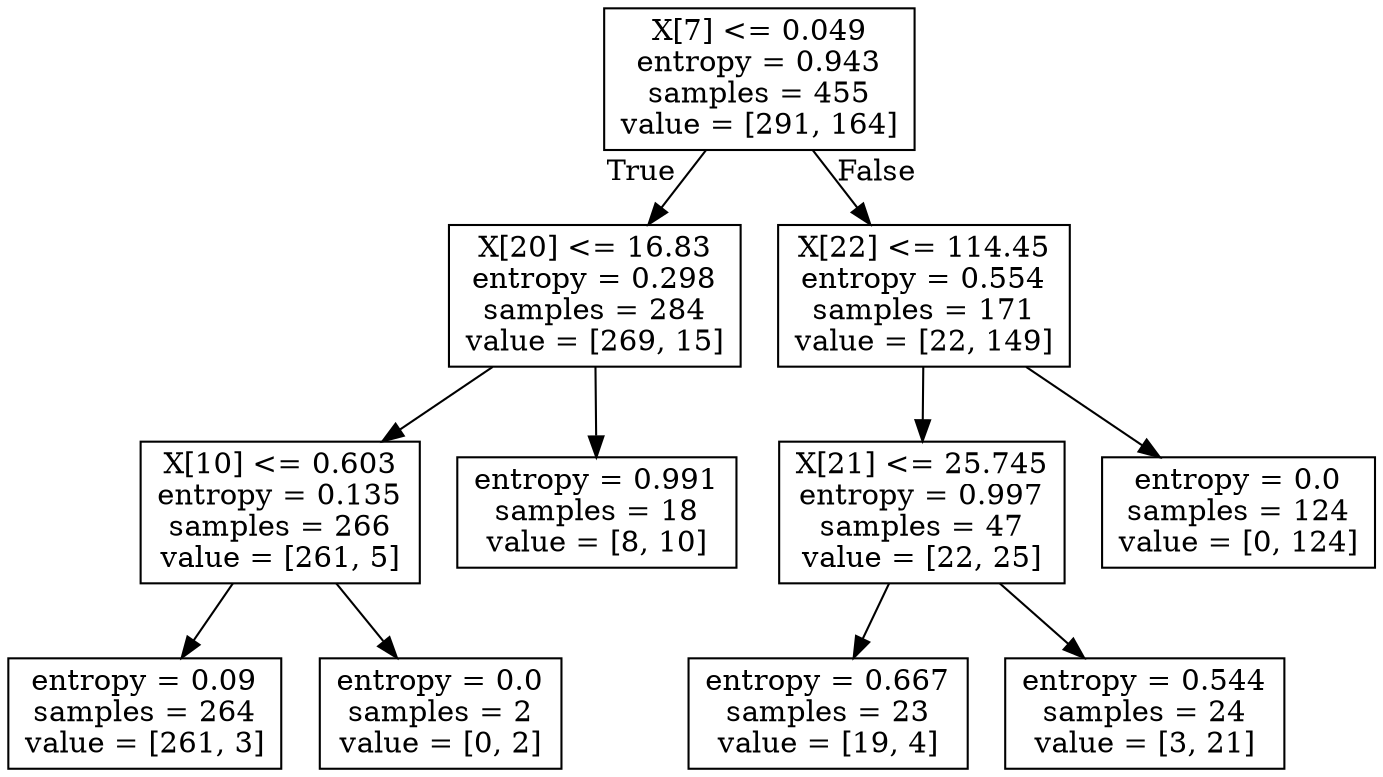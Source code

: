 digraph Tree {
node [shape=box] ;
0 [label="X[7] <= 0.049\nentropy = 0.943\nsamples = 455\nvalue = [291, 164]"] ;
1 [label="X[20] <= 16.83\nentropy = 0.298\nsamples = 284\nvalue = [269, 15]"] ;
0 -> 1 [labeldistance=2.5, labelangle=45, headlabel="True"] ;
2 [label="X[10] <= 0.603\nentropy = 0.135\nsamples = 266\nvalue = [261, 5]"] ;
1 -> 2 ;
3 [label="entropy = 0.09\nsamples = 264\nvalue = [261, 3]"] ;
2 -> 3 ;
4 [label="entropy = 0.0\nsamples = 2\nvalue = [0, 2]"] ;
2 -> 4 ;
5 [label="entropy = 0.991\nsamples = 18\nvalue = [8, 10]"] ;
1 -> 5 ;
6 [label="X[22] <= 114.45\nentropy = 0.554\nsamples = 171\nvalue = [22, 149]"] ;
0 -> 6 [labeldistance=2.5, labelangle=-45, headlabel="False"] ;
7 [label="X[21] <= 25.745\nentropy = 0.997\nsamples = 47\nvalue = [22, 25]"] ;
6 -> 7 ;
8 [label="entropy = 0.667\nsamples = 23\nvalue = [19, 4]"] ;
7 -> 8 ;
9 [label="entropy = 0.544\nsamples = 24\nvalue = [3, 21]"] ;
7 -> 9 ;
10 [label="entropy = 0.0\nsamples = 124\nvalue = [0, 124]"] ;
6 -> 10 ;
}